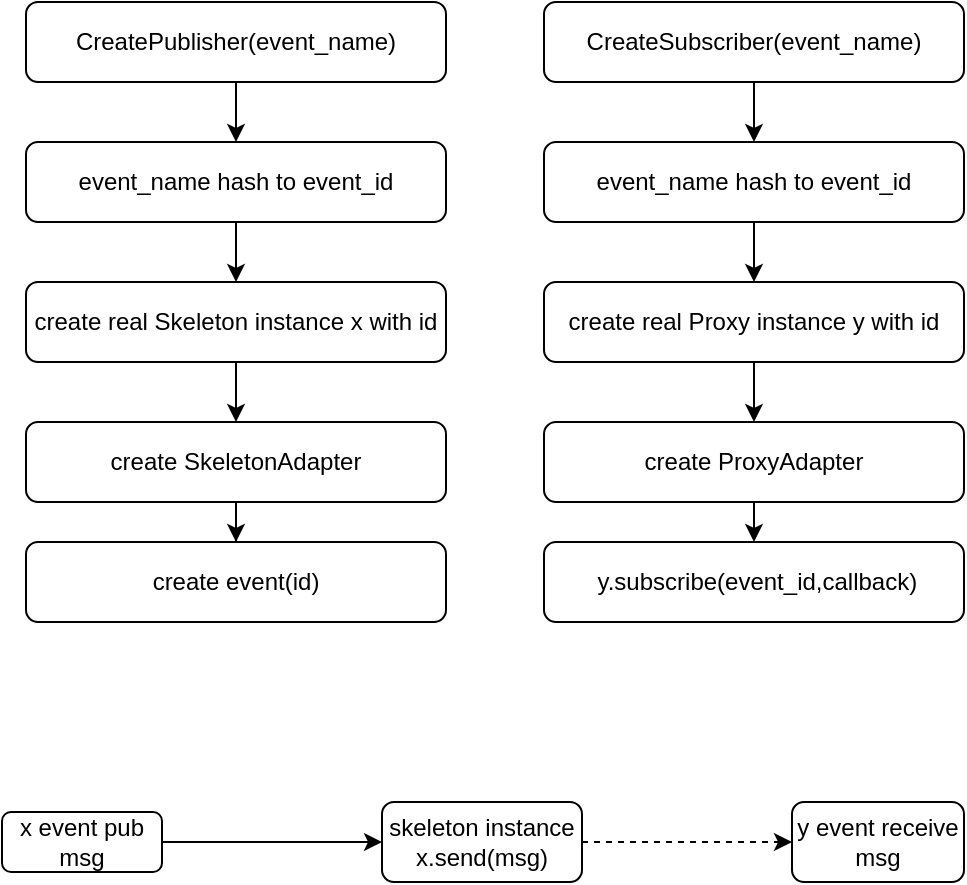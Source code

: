 <mxfile version="20.6.0" type="github">
  <diagram id="C5RBs43oDa-KdzZeNtuy" name="Page-1">
    <mxGraphModel dx="1100" dy="654" grid="1" gridSize="10" guides="1" tooltips="1" connect="1" arrows="1" fold="1" page="1" pageScale="1" pageWidth="827" pageHeight="1169" math="0" shadow="0">
      <root>
        <mxCell id="WIyWlLk6GJQsqaUBKTNV-0" />
        <mxCell id="WIyWlLk6GJQsqaUBKTNV-1" parent="WIyWlLk6GJQsqaUBKTNV-0" />
        <mxCell id="O4454tOCm58ji1ov35bX-1" value="" style="edgeStyle=orthogonalEdgeStyle;rounded=0;orthogonalLoop=1;jettySize=auto;html=1;" edge="1" parent="WIyWlLk6GJQsqaUBKTNV-1" source="WIyWlLk6GJQsqaUBKTNV-3" target="O4454tOCm58ji1ov35bX-0">
          <mxGeometry relative="1" as="geometry" />
        </mxCell>
        <mxCell id="WIyWlLk6GJQsqaUBKTNV-3" value="CreatePublisher(event_name)" style="rounded=1;whiteSpace=wrap;html=1;fontSize=12;glass=0;strokeWidth=1;shadow=0;" parent="WIyWlLk6GJQsqaUBKTNV-1" vertex="1">
          <mxGeometry x="155" y="90" width="210" height="40" as="geometry" />
        </mxCell>
        <mxCell id="O4454tOCm58ji1ov35bX-3" value="" style="edgeStyle=orthogonalEdgeStyle;rounded=0;orthogonalLoop=1;jettySize=auto;html=1;" edge="1" parent="WIyWlLk6GJQsqaUBKTNV-1" source="O4454tOCm58ji1ov35bX-0" target="O4454tOCm58ji1ov35bX-2">
          <mxGeometry relative="1" as="geometry" />
        </mxCell>
        <mxCell id="O4454tOCm58ji1ov35bX-0" value="event_name hash to event_id" style="rounded=1;whiteSpace=wrap;html=1;fontSize=12;glass=0;strokeWidth=1;shadow=0;" vertex="1" parent="WIyWlLk6GJQsqaUBKTNV-1">
          <mxGeometry x="155" y="160" width="210" height="40" as="geometry" />
        </mxCell>
        <mxCell id="O4454tOCm58ji1ov35bX-14" style="edgeStyle=orthogonalEdgeStyle;rounded=0;orthogonalLoop=1;jettySize=auto;html=1;exitX=0.5;exitY=1;exitDx=0;exitDy=0;" edge="1" parent="WIyWlLk6GJQsqaUBKTNV-1" source="O4454tOCm58ji1ov35bX-2" target="O4454tOCm58ji1ov35bX-13">
          <mxGeometry relative="1" as="geometry" />
        </mxCell>
        <mxCell id="O4454tOCm58ji1ov35bX-2" value="create real Skeleton instance x with id" style="rounded=1;whiteSpace=wrap;html=1;fontSize=12;glass=0;strokeWidth=1;shadow=0;" vertex="1" parent="WIyWlLk6GJQsqaUBKTNV-1">
          <mxGeometry x="155" y="230" width="210" height="40" as="geometry" />
        </mxCell>
        <mxCell id="O4454tOCm58ji1ov35bX-39" value="" style="edgeStyle=orthogonalEdgeStyle;rounded=0;orthogonalLoop=1;jettySize=auto;html=1;" edge="1" parent="WIyWlLk6GJQsqaUBKTNV-1" source="O4454tOCm58ji1ov35bX-13" target="O4454tOCm58ji1ov35bX-38">
          <mxGeometry relative="1" as="geometry" />
        </mxCell>
        <mxCell id="O4454tOCm58ji1ov35bX-13" value="create SkeletonAdapter" style="rounded=1;whiteSpace=wrap;html=1;fontSize=12;glass=0;strokeWidth=1;shadow=0;" vertex="1" parent="WIyWlLk6GJQsqaUBKTNV-1">
          <mxGeometry x="155" y="300" width="210" height="40" as="geometry" />
        </mxCell>
        <mxCell id="O4454tOCm58ji1ov35bX-16" value="" style="edgeStyle=orthogonalEdgeStyle;rounded=0;orthogonalLoop=1;jettySize=auto;html=1;" edge="1" parent="WIyWlLk6GJQsqaUBKTNV-1" source="O4454tOCm58ji1ov35bX-17" target="O4454tOCm58ji1ov35bX-19">
          <mxGeometry relative="1" as="geometry" />
        </mxCell>
        <mxCell id="O4454tOCm58ji1ov35bX-17" value="CreateSubscriber(event_name)" style="rounded=1;whiteSpace=wrap;html=1;fontSize=12;glass=0;strokeWidth=1;shadow=0;" vertex="1" parent="WIyWlLk6GJQsqaUBKTNV-1">
          <mxGeometry x="414" y="90" width="210" height="40" as="geometry" />
        </mxCell>
        <mxCell id="O4454tOCm58ji1ov35bX-18" value="" style="edgeStyle=orthogonalEdgeStyle;rounded=0;orthogonalLoop=1;jettySize=auto;html=1;" edge="1" parent="WIyWlLk6GJQsqaUBKTNV-1" source="O4454tOCm58ji1ov35bX-19" target="O4454tOCm58ji1ov35bX-21">
          <mxGeometry relative="1" as="geometry" />
        </mxCell>
        <mxCell id="O4454tOCm58ji1ov35bX-19" value="event_name hash to event_id" style="rounded=1;whiteSpace=wrap;html=1;fontSize=12;glass=0;strokeWidth=1;shadow=0;" vertex="1" parent="WIyWlLk6GJQsqaUBKTNV-1">
          <mxGeometry x="414" y="160" width="210" height="40" as="geometry" />
        </mxCell>
        <mxCell id="O4454tOCm58ji1ov35bX-20" style="edgeStyle=orthogonalEdgeStyle;rounded=0;orthogonalLoop=1;jettySize=auto;html=1;exitX=0.5;exitY=1;exitDx=0;exitDy=0;" edge="1" parent="WIyWlLk6GJQsqaUBKTNV-1" source="O4454tOCm58ji1ov35bX-21" target="O4454tOCm58ji1ov35bX-24">
          <mxGeometry relative="1" as="geometry" />
        </mxCell>
        <mxCell id="O4454tOCm58ji1ov35bX-21" value="create real Proxy instance y with id" style="rounded=1;whiteSpace=wrap;html=1;fontSize=12;glass=0;strokeWidth=1;shadow=0;" vertex="1" parent="WIyWlLk6GJQsqaUBKTNV-1">
          <mxGeometry x="414" y="230" width="210" height="40" as="geometry" />
        </mxCell>
        <mxCell id="O4454tOCm58ji1ov35bX-37" style="edgeStyle=orthogonalEdgeStyle;rounded=0;orthogonalLoop=1;jettySize=auto;html=1;exitX=0.5;exitY=1;exitDx=0;exitDy=0;entryX=0.5;entryY=0;entryDx=0;entryDy=0;" edge="1" parent="WIyWlLk6GJQsqaUBKTNV-1" source="O4454tOCm58ji1ov35bX-24" target="O4454tOCm58ji1ov35bX-36">
          <mxGeometry relative="1" as="geometry" />
        </mxCell>
        <mxCell id="O4454tOCm58ji1ov35bX-24" value="create ProxyAdapter" style="rounded=1;whiteSpace=wrap;html=1;fontSize=12;glass=0;strokeWidth=1;shadow=0;" vertex="1" parent="WIyWlLk6GJQsqaUBKTNV-1">
          <mxGeometry x="414" y="300" width="210" height="40" as="geometry" />
        </mxCell>
        <mxCell id="O4454tOCm58ji1ov35bX-31" value="" style="edgeStyle=orthogonalEdgeStyle;rounded=0;orthogonalLoop=1;jettySize=auto;html=1;" edge="1" parent="WIyWlLk6GJQsqaUBKTNV-1" source="O4454tOCm58ji1ov35bX-25" target="O4454tOCm58ji1ov35bX-30">
          <mxGeometry relative="1" as="geometry" />
        </mxCell>
        <mxCell id="O4454tOCm58ji1ov35bX-25" value="x event pub msg" style="rounded=1;whiteSpace=wrap;html=1;" vertex="1" parent="WIyWlLk6GJQsqaUBKTNV-1">
          <mxGeometry x="143" y="495" width="80" height="30" as="geometry" />
        </mxCell>
        <mxCell id="O4454tOCm58ji1ov35bX-41" style="edgeStyle=orthogonalEdgeStyle;rounded=0;orthogonalLoop=1;jettySize=auto;html=1;entryX=0;entryY=0.5;entryDx=0;entryDy=0;dashed=1;" edge="1" parent="WIyWlLk6GJQsqaUBKTNV-1" source="O4454tOCm58ji1ov35bX-30" target="O4454tOCm58ji1ov35bX-34">
          <mxGeometry relative="1" as="geometry" />
        </mxCell>
        <mxCell id="O4454tOCm58ji1ov35bX-30" value="skeleton instance x.send(msg)" style="rounded=1;whiteSpace=wrap;html=1;" vertex="1" parent="WIyWlLk6GJQsqaUBKTNV-1">
          <mxGeometry x="333" y="490" width="100" height="40" as="geometry" />
        </mxCell>
        <mxCell id="O4454tOCm58ji1ov35bX-34" value="y event receive msg" style="rounded=1;whiteSpace=wrap;html=1;" vertex="1" parent="WIyWlLk6GJQsqaUBKTNV-1">
          <mxGeometry x="538" y="490" width="86" height="40" as="geometry" />
        </mxCell>
        <mxCell id="O4454tOCm58ji1ov35bX-36" value="&amp;nbsp;y.subscribe(event_id,callback)" style="rounded=1;whiteSpace=wrap;html=1;" vertex="1" parent="WIyWlLk6GJQsqaUBKTNV-1">
          <mxGeometry x="414" y="360" width="210" height="40" as="geometry" />
        </mxCell>
        <mxCell id="O4454tOCm58ji1ov35bX-38" value="create event(id)" style="rounded=1;whiteSpace=wrap;html=1;fontSize=12;glass=0;strokeWidth=1;shadow=0;" vertex="1" parent="WIyWlLk6GJQsqaUBKTNV-1">
          <mxGeometry x="155" y="360" width="210" height="40" as="geometry" />
        </mxCell>
      </root>
    </mxGraphModel>
  </diagram>
</mxfile>
